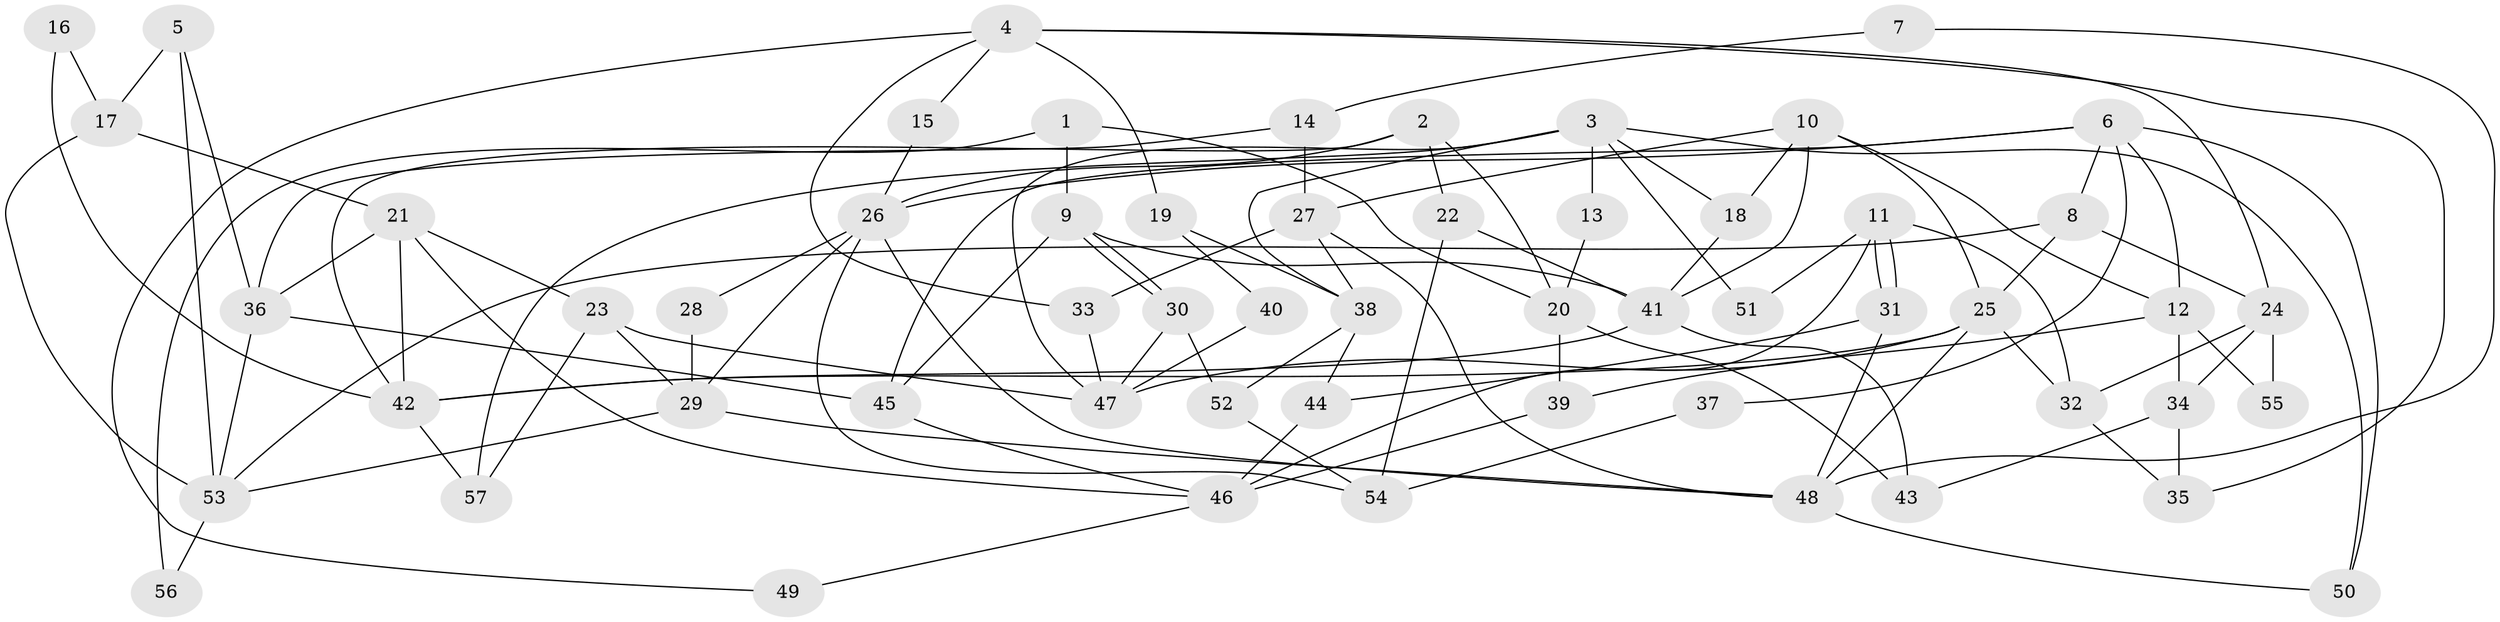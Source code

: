 // coarse degree distribution, {5: 0.17647058823529413, 7: 0.17647058823529413, 6: 0.20588235294117646, 4: 0.08823529411764706, 3: 0.11764705882352941, 2: 0.17647058823529413, 10: 0.029411764705882353, 8: 0.029411764705882353}
// Generated by graph-tools (version 1.1) at 2025/24/03/03/25 07:24:04]
// undirected, 57 vertices, 114 edges
graph export_dot {
graph [start="1"]
  node [color=gray90,style=filled];
  1;
  2;
  3;
  4;
  5;
  6;
  7;
  8;
  9;
  10;
  11;
  12;
  13;
  14;
  15;
  16;
  17;
  18;
  19;
  20;
  21;
  22;
  23;
  24;
  25;
  26;
  27;
  28;
  29;
  30;
  31;
  32;
  33;
  34;
  35;
  36;
  37;
  38;
  39;
  40;
  41;
  42;
  43;
  44;
  45;
  46;
  47;
  48;
  49;
  50;
  51;
  52;
  53;
  54;
  55;
  56;
  57;
  1 -- 9;
  1 -- 20;
  1 -- 56;
  2 -- 26;
  2 -- 42;
  2 -- 20;
  2 -- 22;
  3 -- 50;
  3 -- 47;
  3 -- 13;
  3 -- 18;
  3 -- 38;
  3 -- 51;
  3 -- 57;
  4 -- 24;
  4 -- 35;
  4 -- 15;
  4 -- 19;
  4 -- 33;
  4 -- 49;
  5 -- 53;
  5 -- 17;
  5 -- 36;
  6 -- 45;
  6 -- 26;
  6 -- 8;
  6 -- 12;
  6 -- 37;
  6 -- 50;
  7 -- 14;
  7 -- 48;
  8 -- 25;
  8 -- 24;
  8 -- 53;
  9 -- 30;
  9 -- 30;
  9 -- 41;
  9 -- 45;
  10 -- 27;
  10 -- 25;
  10 -- 12;
  10 -- 18;
  10 -- 41;
  11 -- 32;
  11 -- 31;
  11 -- 31;
  11 -- 46;
  11 -- 51;
  12 -- 34;
  12 -- 39;
  12 -- 55;
  13 -- 20;
  14 -- 36;
  14 -- 27;
  15 -- 26;
  16 -- 17;
  16 -- 42;
  17 -- 21;
  17 -- 53;
  18 -- 41;
  19 -- 38;
  19 -- 40;
  20 -- 39;
  20 -- 43;
  21 -- 42;
  21 -- 46;
  21 -- 23;
  21 -- 36;
  22 -- 41;
  22 -- 54;
  23 -- 47;
  23 -- 29;
  23 -- 57;
  24 -- 34;
  24 -- 32;
  24 -- 55;
  25 -- 42;
  25 -- 48;
  25 -- 32;
  25 -- 47;
  26 -- 29;
  26 -- 48;
  26 -- 28;
  26 -- 54;
  27 -- 33;
  27 -- 38;
  27 -- 48;
  28 -- 29;
  29 -- 53;
  29 -- 48;
  30 -- 52;
  30 -- 47;
  31 -- 48;
  31 -- 44;
  32 -- 35;
  33 -- 47;
  34 -- 43;
  34 -- 35;
  36 -- 45;
  36 -- 53;
  37 -- 54;
  38 -- 44;
  38 -- 52;
  39 -- 46;
  40 -- 47;
  41 -- 42;
  41 -- 43;
  42 -- 57;
  44 -- 46;
  45 -- 46;
  46 -- 49;
  48 -- 50;
  52 -- 54;
  53 -- 56;
}
